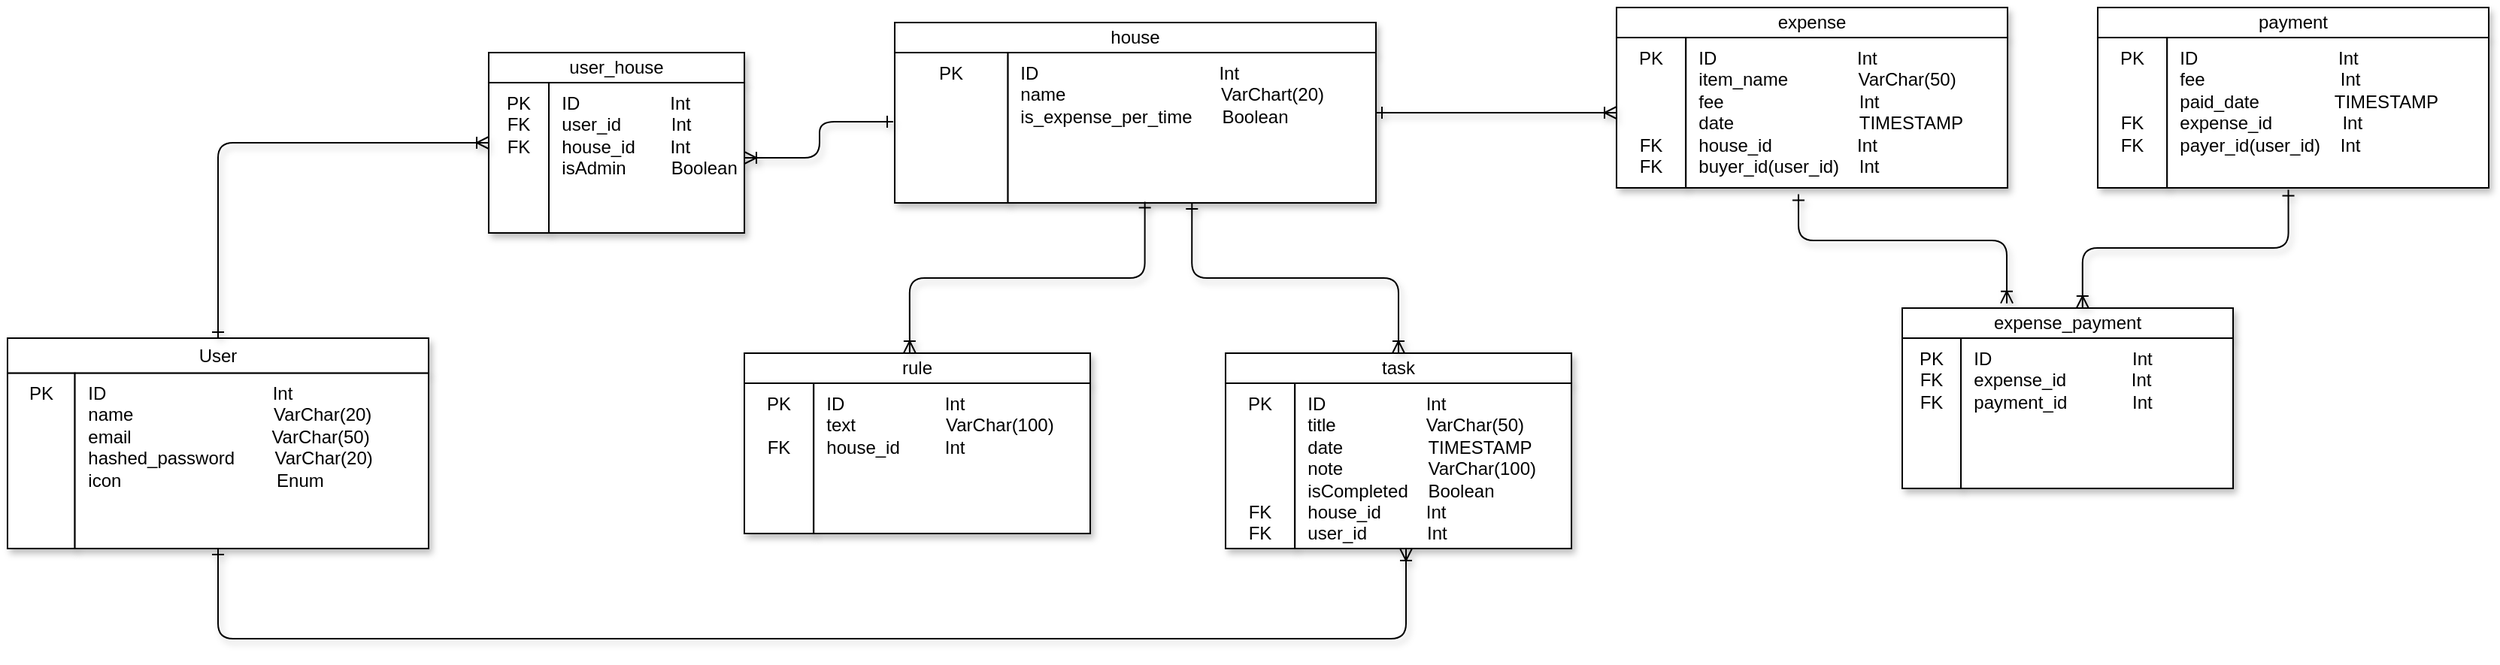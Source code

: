 <mxfile>
    <diagram id="p86AYutXJtMG6QcXDI-o" name="Page-1">
        <mxGraphModel dx="1461" dy="486" grid="1" gridSize="10" guides="1" tooltips="1" connect="1" arrows="1" fold="1" page="1" pageScale="1" pageWidth="827" pageHeight="1169" math="0" shadow="0">
            <root>
                <mxCell id="0"/>
                <mxCell id="1" parent="0"/>
                <mxCell id="35" value="" style="group" parent="1" vertex="1" connectable="0">
                    <mxGeometry x="-60" y="440" width="280" height="140" as="geometry"/>
                </mxCell>
                <mxCell id="32" value="User" style="whiteSpace=wrap;html=1;shadow=1;fontSize=12;" parent="35" vertex="1">
                    <mxGeometry width="280" height="23.333" as="geometry"/>
                </mxCell>
                <mxCell id="33" value="PK" style="whiteSpace=wrap;html=1;shadow=1;fontSize=12;align=center;verticalAlign=top;" parent="35" vertex="1">
                    <mxGeometry y="23.333" width="44.8" height="116.667" as="geometry"/>
                </mxCell>
                <mxCell id="34" value="&amp;nbsp; ID　　　　　　　&amp;nbsp; &amp;nbsp; &amp;nbsp; &amp;nbsp; Int&lt;br&gt;&amp;nbsp; name&amp;nbsp; &amp;nbsp; &amp;nbsp; &amp;nbsp; &amp;nbsp; &amp;nbsp; &amp;nbsp; &amp;nbsp; &amp;nbsp; &amp;nbsp; &amp;nbsp; &amp;nbsp; &amp;nbsp; &amp;nbsp; VarChar(20)&lt;br&gt;&amp;nbsp; email&amp;nbsp; &amp;nbsp; &amp;nbsp; &amp;nbsp; &amp;nbsp; &amp;nbsp; &amp;nbsp; &amp;nbsp; &amp;nbsp; &amp;nbsp; &amp;nbsp; &amp;nbsp; &amp;nbsp; &amp;nbsp; VarChar(50)&lt;br&gt;&amp;nbsp; hashed_password&amp;nbsp; &amp;nbsp; &amp;nbsp; &amp;nbsp; VarChar(20)&lt;br&gt;&amp;nbsp; icon&amp;nbsp; &amp;nbsp; &amp;nbsp; &amp;nbsp; &amp;nbsp; &amp;nbsp; &amp;nbsp; &amp;nbsp; &amp;nbsp; &amp;nbsp; &amp;nbsp; &amp;nbsp; &amp;nbsp; &amp;nbsp; &amp;nbsp; &amp;nbsp;Enum&lt;br&gt;&amp;nbsp;&amp;nbsp;" style="whiteSpace=wrap;html=1;shadow=1;fontSize=12;verticalAlign=top;align=left;labelBorderColor=none;strokeColor=default;" parent="35" vertex="1">
                    <mxGeometry x="44.8" y="23.333" width="235.2" height="116.667" as="geometry"/>
                </mxCell>
                <mxCell id="36" value="" style="group" parent="1" vertex="1" connectable="0">
                    <mxGeometry x="530" y="230" width="320" height="120" as="geometry"/>
                </mxCell>
                <mxCell id="37" value="house" style="whiteSpace=wrap;html=1;shadow=1;fontSize=12;" parent="36" vertex="1">
                    <mxGeometry width="320.0" height="20" as="geometry"/>
                </mxCell>
                <mxCell id="38" value="PK" style="whiteSpace=wrap;html=1;shadow=1;fontSize=12;align=center;verticalAlign=top;" parent="36" vertex="1">
                    <mxGeometry y="20" width="75.294" height="100" as="geometry"/>
                </mxCell>
                <mxCell id="39" value="&amp;nbsp; ID&amp;nbsp; &amp;nbsp; &amp;nbsp; &amp;nbsp; &amp;nbsp; &amp;nbsp; &amp;nbsp; &amp;nbsp; &amp;nbsp; &amp;nbsp; &amp;nbsp; &amp;nbsp; &amp;nbsp; &amp;nbsp; &amp;nbsp; &amp;nbsp; &amp;nbsp; &amp;nbsp; Int&lt;br&gt;&amp;nbsp; name&amp;nbsp; &amp;nbsp; &amp;nbsp; &amp;nbsp; &amp;nbsp; &amp;nbsp; &amp;nbsp; &amp;nbsp; &amp;nbsp; &amp;nbsp; &amp;nbsp; &amp;nbsp; &amp;nbsp; &amp;nbsp; &amp;nbsp; &amp;nbsp;VarChart(20)&amp;nbsp;&lt;br&gt;&amp;nbsp; is_expense_per_time&amp;nbsp; &amp;nbsp; &amp;nbsp; Boolean&lt;br&gt;&amp;nbsp;&amp;nbsp;" style="whiteSpace=wrap;html=1;shadow=1;fontSize=12;verticalAlign=top;align=left;labelBorderColor=none;strokeColor=default;" parent="36" vertex="1">
                    <mxGeometry x="75.294" y="20" width="244.706" height="100" as="geometry"/>
                </mxCell>
                <mxCell id="40" value="" style="group" parent="1" vertex="1" connectable="0">
                    <mxGeometry x="430" y="450" width="230" height="120" as="geometry"/>
                </mxCell>
                <mxCell id="41" value="rule" style="whiteSpace=wrap;html=1;shadow=1;fontSize=12;" parent="40" vertex="1">
                    <mxGeometry width="230" height="20" as="geometry"/>
                </mxCell>
                <mxCell id="42" value="PK&lt;br&gt;&lt;br&gt;FK" style="whiteSpace=wrap;html=1;shadow=1;fontSize=12;align=center;verticalAlign=top;" parent="40" vertex="1">
                    <mxGeometry y="20" width="46.118" height="100" as="geometry"/>
                </mxCell>
                <mxCell id="43" value="&amp;nbsp; ID&amp;nbsp; &amp;nbsp; &amp;nbsp; &amp;nbsp; &amp;nbsp; &amp;nbsp; &amp;nbsp; &amp;nbsp; &amp;nbsp; &amp;nbsp; Int&lt;br&gt;&amp;nbsp; text&amp;nbsp; &amp;nbsp; &amp;nbsp; &amp;nbsp; &amp;nbsp; &amp;nbsp; &amp;nbsp; &amp;nbsp; &amp;nbsp; VarChar(100)&lt;br&gt;&amp;nbsp; house_id&amp;nbsp; &amp;nbsp; &amp;nbsp; &amp;nbsp; &amp;nbsp;Int" style="whiteSpace=wrap;html=1;shadow=1;fontSize=12;verticalAlign=top;align=left;labelBorderColor=none;strokeColor=default;" parent="40" vertex="1">
                    <mxGeometry x="46.12" y="20" width="183.88" height="100" as="geometry"/>
                </mxCell>
                <mxCell id="45" value="" style="group" parent="1" vertex="1" connectable="0">
                    <mxGeometry x="260" y="250" width="170" height="120" as="geometry"/>
                </mxCell>
                <mxCell id="46" value="user_house" style="whiteSpace=wrap;html=1;shadow=1;fontSize=12;" parent="45" vertex="1">
                    <mxGeometry width="170" height="20" as="geometry"/>
                </mxCell>
                <mxCell id="47" value="PK&lt;br&gt;FK&lt;br&gt;FK" style="whiteSpace=wrap;html=1;shadow=1;fontSize=12;align=center;verticalAlign=top;" parent="45" vertex="1">
                    <mxGeometry y="20" width="40" height="100" as="geometry"/>
                </mxCell>
                <mxCell id="48" value="&amp;nbsp; ID&amp;nbsp; &amp;nbsp; &amp;nbsp; &amp;nbsp; &amp;nbsp; &amp;nbsp; &amp;nbsp; &amp;nbsp; &amp;nbsp; Int&lt;br&gt;&amp;nbsp; user_id&amp;nbsp; &amp;nbsp; &amp;nbsp; &amp;nbsp; &amp;nbsp; Int&lt;br&gt;&amp;nbsp; house_id&amp;nbsp; &amp;nbsp; &amp;nbsp; &amp;nbsp;Int&lt;br&gt;&amp;nbsp; isAdmin&amp;nbsp; &amp;nbsp; &amp;nbsp; &amp;nbsp; &amp;nbsp;Boolean&amp;nbsp;&lt;br&gt;&amp;nbsp;&amp;nbsp;" style="whiteSpace=wrap;html=1;shadow=1;fontSize=12;verticalAlign=top;align=left;labelBorderColor=none;strokeColor=default;" parent="45" vertex="1">
                    <mxGeometry x="40" y="20" width="130" height="100" as="geometry"/>
                </mxCell>
                <mxCell id="59" value="" style="group" parent="1" vertex="1" connectable="0">
                    <mxGeometry x="750" y="450" width="230" height="130" as="geometry"/>
                </mxCell>
                <mxCell id="60" value="task" style="whiteSpace=wrap;html=1;shadow=1;fontSize=12;" parent="59" vertex="1">
                    <mxGeometry width="230" height="20" as="geometry"/>
                </mxCell>
                <mxCell id="61" value="PK&lt;br&gt;&lt;br&gt;&lt;br&gt;&lt;br&gt;&lt;br&gt;FK&lt;br&gt;FK" style="whiteSpace=wrap;html=1;shadow=1;fontSize=12;align=center;verticalAlign=top;" parent="59" vertex="1">
                    <mxGeometry y="20" width="46.12" height="110" as="geometry"/>
                </mxCell>
                <mxCell id="62" value="&amp;nbsp; ID&amp;nbsp; &amp;nbsp; &amp;nbsp; &amp;nbsp; &amp;nbsp; &amp;nbsp; &amp;nbsp; &amp;nbsp; &amp;nbsp; &amp;nbsp; Int&lt;br&gt;&amp;nbsp; title&amp;nbsp; &amp;nbsp; &amp;nbsp; &amp;nbsp; &amp;nbsp; &amp;nbsp; &amp;nbsp; &amp;nbsp; &amp;nbsp; VarChar(50)&lt;br&gt;&amp;nbsp; date&amp;nbsp; &amp;nbsp; &amp;nbsp; &amp;nbsp; &amp;nbsp; &amp;nbsp; &amp;nbsp; &amp;nbsp; &amp;nbsp;TIMESTAMP&lt;br&gt;&amp;nbsp; note&amp;nbsp; &amp;nbsp; &amp;nbsp; &amp;nbsp; &amp;nbsp; &amp;nbsp; &amp;nbsp; &amp;nbsp; &amp;nbsp;VarChar(100)&lt;br&gt;&amp;nbsp; isCompleted&amp;nbsp; &amp;nbsp; Boolean&lt;br&gt;&amp;nbsp; house_id&amp;nbsp; &amp;nbsp; &amp;nbsp; &amp;nbsp; &amp;nbsp;Int&lt;br&gt;&amp;nbsp; user_id&amp;nbsp; &amp;nbsp; &amp;nbsp; &amp;nbsp; &amp;nbsp; &amp;nbsp; Int" style="whiteSpace=wrap;html=1;shadow=1;fontSize=12;verticalAlign=top;align=left;labelBorderColor=none;strokeColor=default;" parent="59" vertex="1">
                    <mxGeometry x="46.12" y="20" width="183.88" height="110" as="geometry"/>
                </mxCell>
                <mxCell id="63" value="" style="group" parent="1" vertex="1" connectable="0">
                    <mxGeometry x="1010" y="220" width="260" height="120" as="geometry"/>
                </mxCell>
                <mxCell id="64" value="expense" style="whiteSpace=wrap;html=1;shadow=1;fontSize=12;" parent="63" vertex="1">
                    <mxGeometry width="260" height="20" as="geometry"/>
                </mxCell>
                <mxCell id="65" value="PK&lt;br&gt;&lt;br&gt;&lt;br&gt;&lt;br&gt;FK&lt;br&gt;FK" style="whiteSpace=wrap;html=1;shadow=1;fontSize=12;align=center;verticalAlign=top;" parent="63" vertex="1">
                    <mxGeometry y="20" width="46.118" height="100" as="geometry"/>
                </mxCell>
                <mxCell id="66" value="&amp;nbsp; ID&amp;nbsp; &amp;nbsp; &amp;nbsp; &amp;nbsp; &amp;nbsp; &amp;nbsp; &amp;nbsp; &amp;nbsp; &amp;nbsp; &amp;nbsp; &amp;nbsp; &amp;nbsp; &amp;nbsp; &amp;nbsp; Int&lt;br&gt;&amp;nbsp; item_name&amp;nbsp; &amp;nbsp; &amp;nbsp; &amp;nbsp; &amp;nbsp; &amp;nbsp; &amp;nbsp; VarChar(50)&lt;br&gt;&amp;nbsp; fee&amp;nbsp; &amp;nbsp; &amp;nbsp; &amp;nbsp; &amp;nbsp; &amp;nbsp; &amp;nbsp; &amp;nbsp; &amp;nbsp; &amp;nbsp; &amp;nbsp; &amp;nbsp; &amp;nbsp; &amp;nbsp;Int&lt;br&gt;&amp;nbsp; date&amp;nbsp; &amp;nbsp; &amp;nbsp; &amp;nbsp; &amp;nbsp; &amp;nbsp; &amp;nbsp; &amp;nbsp; &amp;nbsp; &amp;nbsp; &amp;nbsp; &amp;nbsp; &amp;nbsp;TIMESTAMP&lt;br&gt;&amp;nbsp; house_id&amp;nbsp; &amp;nbsp; &amp;nbsp; &amp;nbsp; &amp;nbsp; &amp;nbsp; &amp;nbsp; &amp;nbsp; &amp;nbsp;Int&lt;br&gt;&amp;nbsp; buyer_id(user_id)&amp;nbsp; &amp;nbsp; Int" style="whiteSpace=wrap;html=1;shadow=1;fontSize=12;verticalAlign=top;align=left;labelBorderColor=none;strokeColor=default;" parent="63" vertex="1">
                    <mxGeometry x="46.12" y="20" width="213.88" height="100" as="geometry"/>
                </mxCell>
                <mxCell id="67" value="" style="group" parent="1" vertex="1" connectable="0">
                    <mxGeometry x="1330" y="220" width="260" height="120" as="geometry"/>
                </mxCell>
                <mxCell id="68" value="payment" style="whiteSpace=wrap;html=1;shadow=1;fontSize=12;" parent="67" vertex="1">
                    <mxGeometry width="260" height="20" as="geometry"/>
                </mxCell>
                <mxCell id="69" value="PK&lt;br&gt;&lt;br&gt;&lt;br&gt;FK&lt;br&gt;FK" style="whiteSpace=wrap;html=1;shadow=1;fontSize=12;align=center;verticalAlign=top;" parent="67" vertex="1">
                    <mxGeometry y="20" width="46.118" height="100" as="geometry"/>
                </mxCell>
                <mxCell id="70" value="&amp;nbsp; ID&amp;nbsp; &amp;nbsp; &amp;nbsp; &amp;nbsp; &amp;nbsp; &amp;nbsp; &amp;nbsp; &amp;nbsp; &amp;nbsp; &amp;nbsp; &amp;nbsp; &amp;nbsp; &amp;nbsp; &amp;nbsp; Int&lt;br&gt;&amp;nbsp; fee&amp;nbsp; &amp;nbsp; &amp;nbsp; &amp;nbsp; &amp;nbsp; &amp;nbsp; &amp;nbsp; &amp;nbsp; &amp;nbsp; &amp;nbsp; &amp;nbsp; &amp;nbsp; &amp;nbsp; &amp;nbsp;Int&lt;br&gt;&amp;nbsp; paid_date&amp;nbsp; &amp;nbsp; &amp;nbsp; &amp;nbsp; &amp;nbsp; &amp;nbsp; &amp;nbsp; &amp;nbsp;TIMESTAMP&lt;br&gt;&amp;nbsp; expense_id&amp;nbsp; &amp;nbsp; &amp;nbsp; &amp;nbsp; &amp;nbsp; &amp;nbsp; &amp;nbsp; Int&lt;br&gt;&amp;nbsp; payer_id(user_id)&amp;nbsp; &amp;nbsp; Int" style="whiteSpace=wrap;html=1;shadow=1;fontSize=12;verticalAlign=top;align=left;labelBorderColor=none;strokeColor=default;" parent="67" vertex="1">
                    <mxGeometry x="46.12" y="20" width="213.88" height="100" as="geometry"/>
                </mxCell>
                <mxCell id="75" style="edgeStyle=orthogonalEdgeStyle;html=1;shadow=1;fontSize=12;exitX=0.5;exitY=0;exitDx=0;exitDy=0;endArrow=ERoneToMany;endFill=0;startArrow=ERone;startFill=0;" parent="1" source="32" edge="1">
                    <mxGeometry relative="1" as="geometry">
                        <Array as="points">
                            <mxPoint x="80" y="310"/>
                        </Array>
                        <mxPoint x="260" y="310" as="targetPoint"/>
                    </mxGeometry>
                </mxCell>
                <mxCell id="76" style="edgeStyle=orthogonalEdgeStyle;html=1;shadow=1;fontSize=12;startArrow=ERoneToMany;startFill=0;endArrow=ERone;endFill=0;" parent="1" source="48" edge="1">
                    <mxGeometry relative="1" as="geometry">
                        <mxPoint x="529" y="296" as="targetPoint"/>
                        <Array as="points">
                            <mxPoint x="480" y="320"/>
                            <mxPoint x="480" y="296"/>
                        </Array>
                    </mxGeometry>
                </mxCell>
                <mxCell id="77" style="edgeStyle=orthogonalEdgeStyle;html=1;exitX=0.372;exitY=0.992;exitDx=0;exitDy=0;shadow=1;fontSize=12;startArrow=ERone;startFill=0;endArrow=ERoneToMany;endFill=0;entryX=0.478;entryY=0;entryDx=0;entryDy=0;entryPerimeter=0;exitPerimeter=0;" parent="1" source="39" target="41" edge="1">
                    <mxGeometry relative="1" as="geometry">
                        <mxPoint x="640" y="440" as="targetPoint"/>
                    </mxGeometry>
                </mxCell>
                <mxCell id="79" style="edgeStyle=orthogonalEdgeStyle;html=1;exitX=0.5;exitY=1;exitDx=0;exitDy=0;entryX=0.5;entryY=0;entryDx=0;entryDy=0;shadow=1;fontSize=12;startArrow=ERone;startFill=0;endArrow=ERoneToMany;endFill=0;" parent="1" source="39" target="60" edge="1">
                    <mxGeometry relative="1" as="geometry"/>
                </mxCell>
                <mxCell id="80" style="edgeStyle=orthogonalEdgeStyle;html=1;shadow=1;fontSize=12;startArrow=ERone;startFill=0;endArrow=ERoneToMany;endFill=0;" parent="1" source="34" target="62" edge="1">
                    <mxGeometry relative="1" as="geometry">
                        <Array as="points">
                            <mxPoint x="80" y="640"/>
                            <mxPoint x="870" y="640"/>
                        </Array>
                    </mxGeometry>
                </mxCell>
                <mxCell id="82" style="edgeStyle=orthogonalEdgeStyle;html=1;shadow=1;fontSize=12;startArrow=ERoneToMany;startFill=0;endArrow=ERone;endFill=0;" parent="1" source="65" edge="1">
                    <mxGeometry relative="1" as="geometry">
                        <mxPoint x="850" y="290" as="targetPoint"/>
                    </mxGeometry>
                </mxCell>
                <mxCell id="83" style="edgeStyle=orthogonalEdgeStyle;html=1;shadow=1;fontSize=12;startArrow=ERone;startFill=0;endArrow=ERoneToMany;endFill=0;exitX=0.35;exitY=1.042;exitDx=0;exitDy=0;exitPerimeter=0;entryX=0.316;entryY=-0.159;entryDx=0;entryDy=0;entryPerimeter=0;" parent="1" source="66" target="85" edge="1">
                    <mxGeometry relative="1" as="geometry">
                        <mxPoint x="1270" y="290" as="sourcePoint"/>
                        <mxPoint x="1130" y="390" as="targetPoint"/>
                        <Array as="points">
                            <mxPoint x="1131" y="375"/>
                            <mxPoint x="1270" y="375"/>
                        </Array>
                    </mxGeometry>
                </mxCell>
                <mxCell id="84" value="" style="group" parent="1" vertex="1" connectable="0">
                    <mxGeometry x="1200" y="420" width="220" height="120" as="geometry"/>
                </mxCell>
                <mxCell id="85" value="expense_payment" style="whiteSpace=wrap;html=1;shadow=1;fontSize=12;" parent="84" vertex="1">
                    <mxGeometry width="220" height="20" as="geometry"/>
                </mxCell>
                <mxCell id="86" value="PK&lt;br&gt;FK&lt;br&gt;FK" style="whiteSpace=wrap;html=1;shadow=1;fontSize=12;align=center;verticalAlign=top;" parent="84" vertex="1">
                    <mxGeometry y="20" width="39.023" height="100" as="geometry"/>
                </mxCell>
                <mxCell id="87" value="&amp;nbsp; ID&amp;nbsp; &amp;nbsp; &amp;nbsp; &amp;nbsp; &amp;nbsp; &amp;nbsp; &amp;nbsp; &amp;nbsp; &amp;nbsp; &amp;nbsp; &amp;nbsp; &amp;nbsp; &amp;nbsp; &amp;nbsp; Int&lt;br&gt;&amp;nbsp; expense_id&amp;nbsp; &amp;nbsp; &amp;nbsp; &amp;nbsp; &amp;nbsp; &amp;nbsp; &amp;nbsp;Int&lt;br&gt;&amp;nbsp; payment_id&amp;nbsp; &amp;nbsp; &amp;nbsp; &amp;nbsp; &amp;nbsp; &amp;nbsp; &amp;nbsp;Int" style="whiteSpace=wrap;html=1;shadow=1;fontSize=12;verticalAlign=top;align=left;labelBorderColor=none;strokeColor=default;" parent="84" vertex="1">
                    <mxGeometry x="39.025" y="20" width="180.975" height="100" as="geometry"/>
                </mxCell>
                <mxCell id="88" style="edgeStyle=orthogonalEdgeStyle;html=1;entryX=0.545;entryY=0;entryDx=0;entryDy=0;entryPerimeter=0;shadow=1;fontSize=12;startArrow=ERone;startFill=0;endArrow=ERoneToMany;endFill=0;exitX=0.377;exitY=1.013;exitDx=0;exitDy=0;exitPerimeter=0;" parent="1" source="70" target="85" edge="1">
                    <mxGeometry relative="1" as="geometry"/>
                </mxCell>
            </root>
        </mxGraphModel>
    </diagram>
</mxfile>